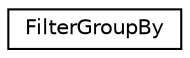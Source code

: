 digraph "类继承关系图"
{
 // INTERACTIVE_SVG=YES
 // LATEX_PDF_SIZE
  edge [fontname="Helvetica",fontsize="10",labelfontname="Helvetica",labelfontsize="10"];
  node [fontname="Helvetica",fontsize="10",shape=record];
  rankdir="LR";
  Node0 [label="FilterGroupBy",height=0.2,width=0.4,color="black", fillcolor="white", style="filled",URL="$df/d38/class_filter_group_by.html",tooltip="The implementation of the \"groupBy\" filter"];
}
